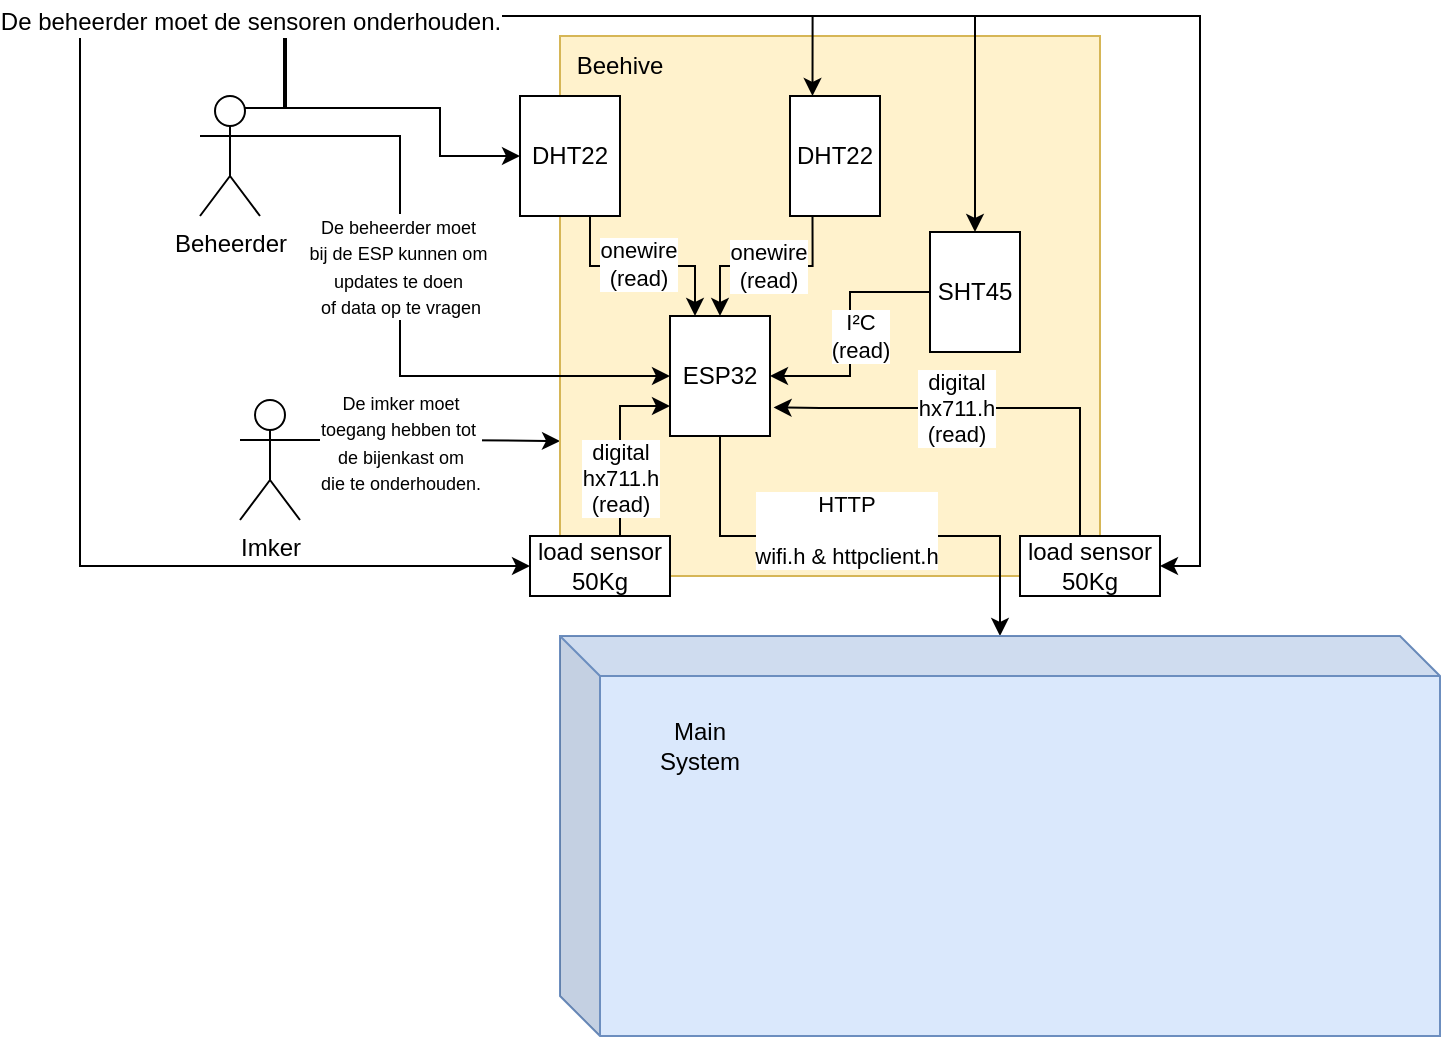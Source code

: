 <mxfile version="27.0.4">
  <diagram name="Page-1" id="eJ0Qw4Db6nhhG4S1m9tW">
    <mxGraphModel dx="1418" dy="748" grid="1" gridSize="10" guides="1" tooltips="1" connect="1" arrows="1" fold="1" page="1" pageScale="1" pageWidth="1654" pageHeight="2336" math="0" shadow="0">
      <root>
        <mxCell id="0" />
        <mxCell id="1" parent="0" />
        <mxCell id="vhmr5BV3yXntm19uQJfj-32" style="edgeStyle=orthogonalEdgeStyle;rounded=0;orthogonalLoop=1;jettySize=auto;html=1;exitX=1;exitY=0.333;exitDx=0;exitDy=0;exitPerimeter=0;entryX=0;entryY=0.75;entryDx=0;entryDy=0;" parent="1" source="vhmr5BV3yXntm19uQJfj-1" target="vhmr5BV3yXntm19uQJfj-6" edge="1">
          <mxGeometry relative="1" as="geometry" />
        </mxCell>
        <mxCell id="vORdM8-TU4AYZNdzt5eV-8" value="&lt;font style=&quot;font-size: 9px;&quot;&gt;De imker moet&lt;/font&gt;&lt;div&gt;&lt;font style=&quot;font-size: 9px;&quot;&gt;toegang hebben tot&amp;nbsp;&lt;/font&gt;&lt;div&gt;&lt;font style=&quot;font-size: 9px;&quot;&gt;de bijenkast om&lt;/font&gt;&lt;/div&gt;&lt;div&gt;&lt;font style=&quot;font-size: 9px;&quot;&gt;die te onderhouden.&lt;/font&gt;&lt;/div&gt;&lt;/div&gt;" style="edgeLabel;html=1;align=center;verticalAlign=middle;resizable=0;points=[];" vertex="1" connectable="0" parent="vhmr5BV3yXntm19uQJfj-32">
          <mxGeometry x="-0.295" y="-1" relative="1" as="geometry">
            <mxPoint x="4" as="offset" />
          </mxGeometry>
        </mxCell>
        <mxCell id="vhmr5BV3yXntm19uQJfj-1" value="Imker" style="shape=umlActor;verticalLabelPosition=bottom;verticalAlign=top;html=1;outlineConnect=0;" parent="1" vertex="1">
          <mxGeometry x="460" y="1252" width="30" height="60" as="geometry" />
        </mxCell>
        <mxCell id="vhmr5BV3yXntm19uQJfj-28" style="edgeStyle=orthogonalEdgeStyle;rounded=0;orthogonalLoop=1;jettySize=auto;html=1;exitX=0.75;exitY=0.1;exitDx=0;exitDy=0;exitPerimeter=0;entryX=0;entryY=0.5;entryDx=0;entryDy=0;" parent="1" source="vhmr5BV3yXntm19uQJfj-2" target="vhmr5BV3yXntm19uQJfj-8" edge="1">
          <mxGeometry relative="1" as="geometry">
            <Array as="points">
              <mxPoint x="560" y="1106" />
              <mxPoint x="560" y="1130" />
            </Array>
          </mxGeometry>
        </mxCell>
        <mxCell id="vhmr5BV3yXntm19uQJfj-45" style="edgeStyle=orthogonalEdgeStyle;rounded=0;orthogonalLoop=1;jettySize=auto;html=1;exitX=0.75;exitY=0.1;exitDx=0;exitDy=0;exitPerimeter=0;entryX=1;entryY=0.5;entryDx=0;entryDy=0;" parent="1" source="vhmr5BV3yXntm19uQJfj-2" target="vhmr5BV3yXntm19uQJfj-34" edge="1">
          <mxGeometry relative="1" as="geometry">
            <Array as="points">
              <mxPoint x="483" y="1060" />
              <mxPoint x="940" y="1060" />
              <mxPoint x="940" y="1335" />
            </Array>
          </mxGeometry>
        </mxCell>
        <mxCell id="vORdM8-TU4AYZNdzt5eV-2" style="edgeStyle=orthogonalEdgeStyle;rounded=0;orthogonalLoop=1;jettySize=auto;html=1;exitX=0.75;exitY=0.1;exitDx=0;exitDy=0;exitPerimeter=0;entryX=0;entryY=0.5;entryDx=0;entryDy=0;" edge="1" parent="1" source="vhmr5BV3yXntm19uQJfj-2" target="vhmr5BV3yXntm19uQJfj-33">
          <mxGeometry relative="1" as="geometry">
            <Array as="points">
              <mxPoint x="483" y="1060" />
              <mxPoint x="380" y="1060" />
              <mxPoint x="380" y="1335" />
            </Array>
          </mxGeometry>
        </mxCell>
        <mxCell id="vhmr5BV3yXntm19uQJfj-2" value="Beheerder" style="shape=umlActor;verticalLabelPosition=bottom;verticalAlign=top;html=1;outlineConnect=0;" parent="1" vertex="1">
          <mxGeometry x="440" y="1100" width="30" height="60" as="geometry" />
        </mxCell>
        <mxCell id="vhmr5BV3yXntm19uQJfj-6" value="" style="whiteSpace=wrap;html=1;aspect=fixed;fillColor=#fff2cc;strokeColor=#d6b656;" parent="1" vertex="1">
          <mxGeometry x="620" y="1070" width="270" height="270" as="geometry" />
        </mxCell>
        <mxCell id="vhmr5BV3yXntm19uQJfj-7" value="Beehive" style="text;html=1;align=center;verticalAlign=middle;whiteSpace=wrap;rounded=0;" parent="1" vertex="1">
          <mxGeometry x="620" y="1070" width="60" height="30" as="geometry" />
        </mxCell>
        <mxCell id="vhmr5BV3yXntm19uQJfj-12" style="edgeStyle=orthogonalEdgeStyle;rounded=0;orthogonalLoop=1;jettySize=auto;html=1;exitX=0.75;exitY=1;exitDx=0;exitDy=0;entryX=0.25;entryY=0;entryDx=0;entryDy=0;" parent="1" source="vhmr5BV3yXntm19uQJfj-8" target="vhmr5BV3yXntm19uQJfj-11" edge="1">
          <mxGeometry relative="1" as="geometry">
            <Array as="points">
              <mxPoint x="635" y="1185" />
              <mxPoint x="688" y="1185" />
            </Array>
          </mxGeometry>
        </mxCell>
        <mxCell id="vhmr5BV3yXntm19uQJfj-23" value="onewire&lt;div&gt;(read)&lt;/div&gt;" style="edgeLabel;html=1;align=center;verticalAlign=middle;resizable=0;points=[];" parent="vhmr5BV3yXntm19uQJfj-12" vertex="1" connectable="0">
          <mxGeometry x="-0.029" y="1" relative="1" as="geometry">
            <mxPoint as="offset" />
          </mxGeometry>
        </mxCell>
        <mxCell id="vhmr5BV3yXntm19uQJfj-8" value="DHT22" style="rounded=0;whiteSpace=wrap;html=1;" parent="1" vertex="1">
          <mxGeometry x="600" y="1100" width="50" height="60" as="geometry" />
        </mxCell>
        <mxCell id="vhmr5BV3yXntm19uQJfj-14" style="edgeStyle=orthogonalEdgeStyle;rounded=0;orthogonalLoop=1;jettySize=auto;html=1;exitX=0.25;exitY=1;exitDx=0;exitDy=0;entryX=0.5;entryY=0;entryDx=0;entryDy=0;" parent="1" source="vhmr5BV3yXntm19uQJfj-9" target="vhmr5BV3yXntm19uQJfj-11" edge="1">
          <mxGeometry relative="1" as="geometry" />
        </mxCell>
        <mxCell id="vhmr5BV3yXntm19uQJfj-24" value="onewire&lt;div&gt;(read)&lt;/div&gt;" style="edgeLabel;html=1;align=center;verticalAlign=middle;resizable=0;points=[];" parent="vhmr5BV3yXntm19uQJfj-14" vertex="1" connectable="0">
          <mxGeometry x="-0.001" relative="1" as="geometry">
            <mxPoint as="offset" />
          </mxGeometry>
        </mxCell>
        <mxCell id="vhmr5BV3yXntm19uQJfj-9" value="DHT22" style="rounded=0;whiteSpace=wrap;html=1;" parent="1" vertex="1">
          <mxGeometry x="735" y="1100" width="45" height="60" as="geometry" />
        </mxCell>
        <mxCell id="vhmr5BV3yXntm19uQJfj-16" style="edgeStyle=orthogonalEdgeStyle;rounded=0;orthogonalLoop=1;jettySize=auto;html=1;exitX=0;exitY=0.5;exitDx=0;exitDy=0;entryX=1;entryY=0.5;entryDx=0;entryDy=0;" parent="1" source="vhmr5BV3yXntm19uQJfj-10" target="vhmr5BV3yXntm19uQJfj-11" edge="1">
          <mxGeometry relative="1" as="geometry" />
        </mxCell>
        <mxCell id="vhmr5BV3yXntm19uQJfj-25" value="I²C&lt;div&gt;(read)&lt;/div&gt;" style="edgeLabel;html=1;align=center;verticalAlign=middle;resizable=0;points=[];" parent="vhmr5BV3yXntm19uQJfj-16" vertex="1" connectable="0">
          <mxGeometry x="0.255" y="-1" relative="1" as="geometry">
            <mxPoint x="6" y="-15" as="offset" />
          </mxGeometry>
        </mxCell>
        <mxCell id="vhmr5BV3yXntm19uQJfj-10" value="SHT45" style="rounded=0;whiteSpace=wrap;html=1;" parent="1" vertex="1">
          <mxGeometry x="805" y="1168" width="45" height="60" as="geometry" />
        </mxCell>
        <mxCell id="vhmr5BV3yXntm19uQJfj-21" value="" style="edgeStyle=orthogonalEdgeStyle;rounded=0;orthogonalLoop=1;jettySize=auto;html=1;" parent="1" source="vhmr5BV3yXntm19uQJfj-11" target="vhmr5BV3yXntm19uQJfj-17" edge="1">
          <mxGeometry relative="1" as="geometry" />
        </mxCell>
        <mxCell id="vhmr5BV3yXntm19uQJfj-22" value="HTTP&lt;div&gt;&lt;br&gt;&lt;/div&gt;&lt;div&gt;wifi.h &amp;amp; httpclient.h&lt;/div&gt;" style="edgeLabel;html=1;align=center;verticalAlign=middle;resizable=0;points=[];" parent="vhmr5BV3yXntm19uQJfj-21" vertex="1" connectable="0">
          <mxGeometry x="-0.059" y="3" relative="1" as="geometry">
            <mxPoint as="offset" />
          </mxGeometry>
        </mxCell>
        <mxCell id="vhmr5BV3yXntm19uQJfj-11" value="ESP32" style="rounded=0;whiteSpace=wrap;html=1;" parent="1" vertex="1">
          <mxGeometry x="675" y="1210" width="50" height="60" as="geometry" />
        </mxCell>
        <mxCell id="vhmr5BV3yXntm19uQJfj-17" value="" style="shape=cube;whiteSpace=wrap;html=1;boundedLbl=1;backgroundOutline=1;darkOpacity=0.05;darkOpacity2=0.1;fillColor=#dae8fc;strokeColor=#6c8ebf;" parent="1" vertex="1">
          <mxGeometry x="620" y="1370" width="440" height="200" as="geometry" />
        </mxCell>
        <mxCell id="vhmr5BV3yXntm19uQJfj-18" value="Main System" style="text;html=1;align=center;verticalAlign=middle;whiteSpace=wrap;rounded=0;" parent="1" vertex="1">
          <mxGeometry x="660" y="1410" width="60" height="30" as="geometry" />
        </mxCell>
        <mxCell id="vhmr5BV3yXntm19uQJfj-29" style="edgeStyle=orthogonalEdgeStyle;rounded=0;orthogonalLoop=1;jettySize=auto;html=1;exitX=0.75;exitY=0.1;exitDx=0;exitDy=0;exitPerimeter=0;entryX=0.25;entryY=0;entryDx=0;entryDy=0;" parent="1" source="vhmr5BV3yXntm19uQJfj-2" target="vhmr5BV3yXntm19uQJfj-9" edge="1">
          <mxGeometry relative="1" as="geometry">
            <Array as="points">
              <mxPoint x="483" y="1060" />
              <mxPoint x="746" y="1060" />
            </Array>
          </mxGeometry>
        </mxCell>
        <mxCell id="vhmr5BV3yXntm19uQJfj-30" style="edgeStyle=orthogonalEdgeStyle;rounded=0;orthogonalLoop=1;jettySize=auto;html=1;exitX=0.75;exitY=0.1;exitDx=0;exitDy=0;exitPerimeter=0;entryX=0.5;entryY=0;entryDx=0;entryDy=0;" parent="1" source="vhmr5BV3yXntm19uQJfj-2" target="vhmr5BV3yXntm19uQJfj-10" edge="1">
          <mxGeometry relative="1" as="geometry">
            <Array as="points">
              <mxPoint x="482" y="1060" />
              <mxPoint x="828" y="1060" />
            </Array>
          </mxGeometry>
        </mxCell>
        <mxCell id="vORdM8-TU4AYZNdzt5eV-6" value="&lt;span style=&quot;font-size: 12px; text-wrap-mode: wrap;&quot;&gt;De beheerder moet de sensoren onderhouden.&lt;/span&gt;" style="edgeLabel;html=1;align=center;verticalAlign=middle;resizable=0;points=[];" vertex="1" connectable="0" parent="vhmr5BV3yXntm19uQJfj-30">
          <mxGeometry x="-0.757" relative="1" as="geometry">
            <mxPoint x="-17" as="offset" />
          </mxGeometry>
        </mxCell>
        <mxCell id="vhmr5BV3yXntm19uQJfj-31" style="edgeStyle=orthogonalEdgeStyle;rounded=0;orthogonalLoop=1;jettySize=auto;html=1;exitX=1;exitY=0.333;exitDx=0;exitDy=0;exitPerimeter=0;entryX=0;entryY=0.5;entryDx=0;entryDy=0;" parent="1" source="vhmr5BV3yXntm19uQJfj-2" target="vhmr5BV3yXntm19uQJfj-11" edge="1">
          <mxGeometry relative="1" as="geometry">
            <Array as="points">
              <mxPoint x="540" y="1120" />
              <mxPoint x="540" y="1240" />
            </Array>
          </mxGeometry>
        </mxCell>
        <mxCell id="vORdM8-TU4AYZNdzt5eV-7" value="&lt;font style=&quot;font-size: 9px;&quot;&gt;De beheerder moet&amp;nbsp;&lt;/font&gt;&lt;div&gt;&lt;font style=&quot;font-size: 9px;&quot;&gt;bij de ESP kunnen om&amp;nbsp;&lt;/font&gt;&lt;/div&gt;&lt;div&gt;&lt;font style=&quot;font-size: 9px;&quot;&gt;updates te doen&amp;nbsp;&lt;/font&gt;&lt;/div&gt;&lt;div&gt;&lt;font style=&quot;font-size: 9px;&quot;&gt;of data op te vragen&lt;/font&gt;&lt;/div&gt;" style="edgeLabel;html=1;align=center;verticalAlign=middle;resizable=0;points=[];" vertex="1" connectable="0" parent="vhmr5BV3yXntm19uQJfj-31">
          <mxGeometry x="-0.294" relative="1" as="geometry">
            <mxPoint y="20" as="offset" />
          </mxGeometry>
        </mxCell>
        <mxCell id="vhmr5BV3yXntm19uQJfj-37" style="edgeStyle=orthogonalEdgeStyle;rounded=0;orthogonalLoop=1;jettySize=auto;html=1;exitX=0.5;exitY=0;exitDx=0;exitDy=0;entryX=0;entryY=0.75;entryDx=0;entryDy=0;" parent="1" source="vhmr5BV3yXntm19uQJfj-33" target="vhmr5BV3yXntm19uQJfj-11" edge="1">
          <mxGeometry relative="1" as="geometry">
            <Array as="points">
              <mxPoint x="650" y="1320" />
              <mxPoint x="650" y="1255" />
            </Array>
          </mxGeometry>
        </mxCell>
        <mxCell id="vORdM8-TU4AYZNdzt5eV-1" value="digital&lt;div&gt;hx711.h&lt;br&gt;&lt;div&gt;(read)&lt;/div&gt;&lt;/div&gt;" style="edgeLabel;html=1;align=center;verticalAlign=middle;resizable=0;points=[];" vertex="1" connectable="0" parent="vhmr5BV3yXntm19uQJfj-37">
          <mxGeometry x="-0.411" y="-1" relative="1" as="geometry">
            <mxPoint x="-1" y="-10" as="offset" />
          </mxGeometry>
        </mxCell>
        <mxCell id="vhmr5BV3yXntm19uQJfj-33" value="load sensor&lt;div&gt;50Kg&lt;/div&gt;" style="rounded=0;whiteSpace=wrap;html=1;" parent="1" vertex="1">
          <mxGeometry x="605" y="1320" width="70" height="30" as="geometry" />
        </mxCell>
        <mxCell id="vhmr5BV3yXntm19uQJfj-38" style="edgeStyle=orthogonalEdgeStyle;rounded=0;orthogonalLoop=1;jettySize=auto;html=1;exitX=0.5;exitY=0;exitDx=0;exitDy=0;entryX=1.036;entryY=0.762;entryDx=0;entryDy=0;entryPerimeter=0;" parent="1" target="vhmr5BV3yXntm19uQJfj-11" edge="1">
          <mxGeometry relative="1" as="geometry">
            <Array as="points">
              <mxPoint x="880" y="1256" />
              <mxPoint x="750" y="1256" />
            </Array>
            <mxPoint x="880.0" y="1320" as="sourcePoint" />
            <mxPoint x="720.0" y="1255" as="targetPoint" />
          </mxGeometry>
        </mxCell>
        <mxCell id="vhmr5BV3yXntm19uQJfj-43" value="&lt;span style=&quot;color: rgb(0, 0, 0); font-family: Helvetica; font-size: 11px; font-style: normal; font-variant-ligatures: normal; font-variant-caps: normal; font-weight: 400; letter-spacing: normal; orphans: 2; text-align: center; text-indent: 0px; text-transform: none; widows: 2; word-spacing: 0px; -webkit-text-stroke-width: 0px; white-space: nowrap; background-color: rgb(255, 255, 255); text-decoration-thickness: initial; text-decoration-style: initial; text-decoration-color: initial; float: none; display: inline !important;&quot;&gt;digital&lt;/span&gt;&lt;div style=&quot;forced-color-adjust: none; color: rgb(0, 0, 0); font-family: Helvetica; font-size: 11px; font-style: normal; font-variant-ligatures: normal; font-variant-caps: normal; font-weight: 400; letter-spacing: normal; orphans: 2; text-align: center; text-indent: 0px; text-transform: none; widows: 2; word-spacing: 0px; -webkit-text-stroke-width: 0px; white-space: nowrap; text-decoration-thickness: initial; text-decoration-style: initial; text-decoration-color: initial;&quot;&gt;hx711.h&lt;br style=&quot;forced-color-adjust: none;&quot;&gt;&lt;div style=&quot;forced-color-adjust: none;&quot;&gt;(read)&lt;/div&gt;&lt;/div&gt;" style="edgeLabel;html=1;align=center;verticalAlign=middle;resizable=0;points=[];" parent="vhmr5BV3yXntm19uQJfj-38" vertex="1" connectable="0">
          <mxGeometry x="-0.082" relative="1" as="geometry">
            <mxPoint x="-27" as="offset" />
          </mxGeometry>
        </mxCell>
        <mxCell id="vhmr5BV3yXntm19uQJfj-34" value="load sensor&lt;div&gt;50Kg&lt;/div&gt;" style="rounded=0;whiteSpace=wrap;html=1;" parent="1" vertex="1">
          <mxGeometry x="850" y="1320" width="70" height="30" as="geometry" />
        </mxCell>
      </root>
    </mxGraphModel>
  </diagram>
</mxfile>
